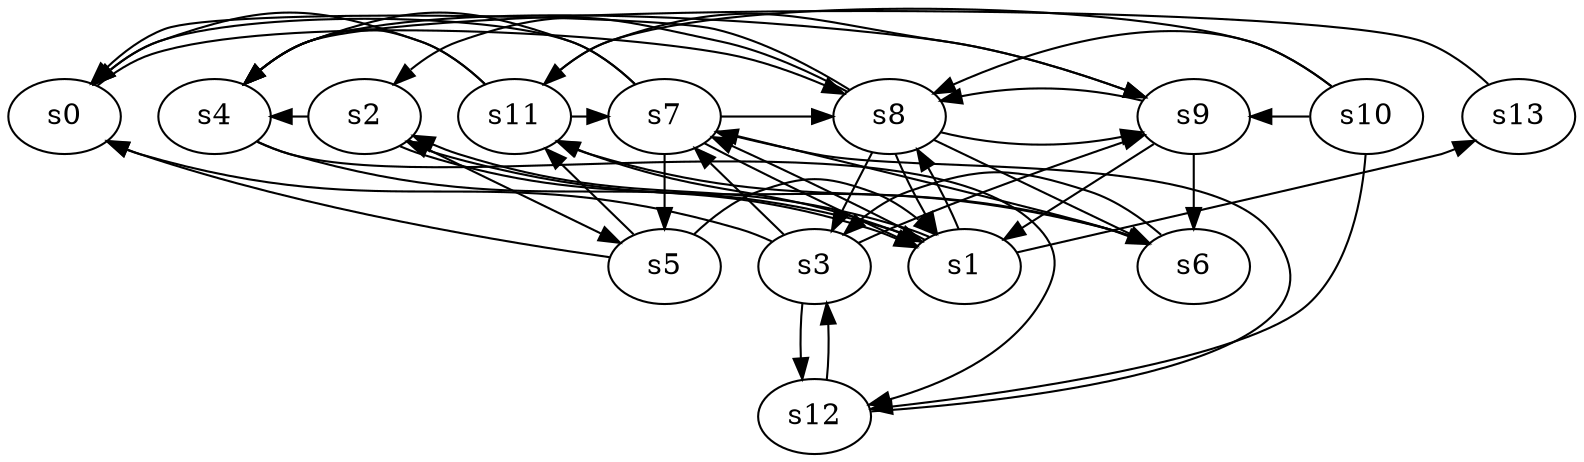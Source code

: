 digraph game_0921_complex_14 {
    s0 [name="s0", player=1];
    s1 [name="s1", player=1];
    s2 [name="s2", player=0];
    s3 [name="s3", player=0];
    s4 [name="s4", player=1];
    s5 [name="s5", player=0];
    s6 [name="s6", player=1];
    s7 [name="s7", player=1, target=1];
    s8 [name="s8", player=1];
    s9 [name="s9", player=1];
    s10 [name="s10", player=0];
    s11 [name="s11", player=1, target=1];
    s12 [name="s12", player=0];
    s13 [name="s13", player=0, target=1];

    s0 -> s8 [constraint="time % 6 == 0"];
    s1 -> s2 [constraint="time == 21 || time == 22"];
    s1 -> s7 [constraint="!(time % 6 == 0)"];
    s1 -> s8 [constraint="time % 5 == 0"];
    s1 -> s11 [constraint="!(time % 6 == 2)"];
    s1 -> s13 [constraint="!(time % 2 == 1)"];
    s2 -> s1 [constraint="time % 8 == 6"];
    s2 -> s4 [constraint="time % 2 == 1 && time % 4 == 2"];
    s2 -> s5 [constraint="time % 2 == 0 && time % 4 == 0"];
    s3 -> s0 [constraint="time % 8 == 2"];
    s3 -> s7 [constraint="!(time % 5 == 4)"];
    s3 -> s9 [constraint="time == 8 || time == 10 || time == 18"];
    s3 -> s12;
    s4 -> s1 [constraint="!(time % 3 == 1)"];
    s4 -> s9 [constraint="time == 0 || time == 7 || time == 20"];
    s4 -> s12 [constraint="time % 2 == 1 || time % 3 == 0"];
    s5 -> s0 [constraint="!(time % 6 == 0)"];
    s5 -> s1 [constraint="time % 6 == 4"];
    s5 -> s11 [constraint="time % 2 == 0"];
    s6 -> s2 [constraint="time == 3 || time == 24 || time == 28"];
    s6 -> s3 [constraint="!(time % 4 == 2)"];
    s6 -> s11 [constraint="time % 4 == 3"];
    s7 -> s0 [constraint="time == 3 || time == 7 || time == 8 || time == 20"];
    s7 -> s1 [constraint="time == 1 || time == 2 || time == 7 || time == 14"];
    s7 -> s4 [constraint="time % 3 == 2 || time % 4 == 1"];
    s7 -> s5;
    s7 -> s6 [constraint="time % 7 == 1"];
    s7 -> s8 [constraint="time % 4 == 0 && time % 4 == 2"];
    s8 -> s0 [constraint="time == 0"];
    s8 -> s1;
    s8 -> s2 [constraint="time % 2 == 1"];
    s8 -> s3;
    s8 -> s6 [constraint="time == 0"];
    s8 -> s9 [constraint="time % 6 == 5"];
    s9 -> s1 [constraint="time % 4 == 0 && time % 3 == 1"];
    s9 -> s6;
    s9 -> s8 [constraint="time % 5 == 4"];
    s10 -> s8 [constraint="time == 2 || time == 4 || time == 16"];
    s10 -> s9 [constraint="time % 2 == 1 && time % 4 == 0"];
    s10 -> s11 [constraint="time == 7 || time == 9 || time == 11 || time == 12 || time == 18"];
    s10 -> s12 [constraint="time % 7 == 3"];
    s11 -> s0 [constraint="time == 0 || time == 1 || time == 6 || time == 9"];
    s11 -> s4 [constraint="time % 7 == 6"];
    s11 -> s7 [constraint="time == 2 || time == 3 || time == 9"];
    s11 -> s9 [constraint="!(time % 3 == 0)"];
    s12 -> s3 [constraint="time % 2 == 1 || time % 5 == 4"];
    s12 -> s7 [constraint="time % 3 == 1"];
    s13 -> s4 [constraint="!(time % 6 == 4)"];
}
